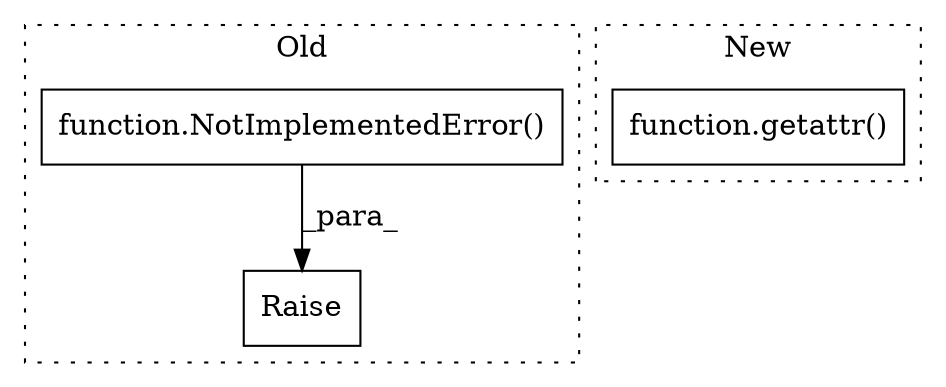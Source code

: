digraph G {
subgraph cluster0 {
1 [label="function.NotImplementedError()" a="75" s="3139,3231" l="33,10" shape="box"];
3 [label="Raise" a="91" s="3133" l="6" shape="box"];
label = "Old";
style="dotted";
}
subgraph cluster1 {
2 [label="function.getattr()" a="75" s="3450,3476" l="8,1" shape="box"];
label = "New";
style="dotted";
}
1 -> 3 [label="_para_"];
}